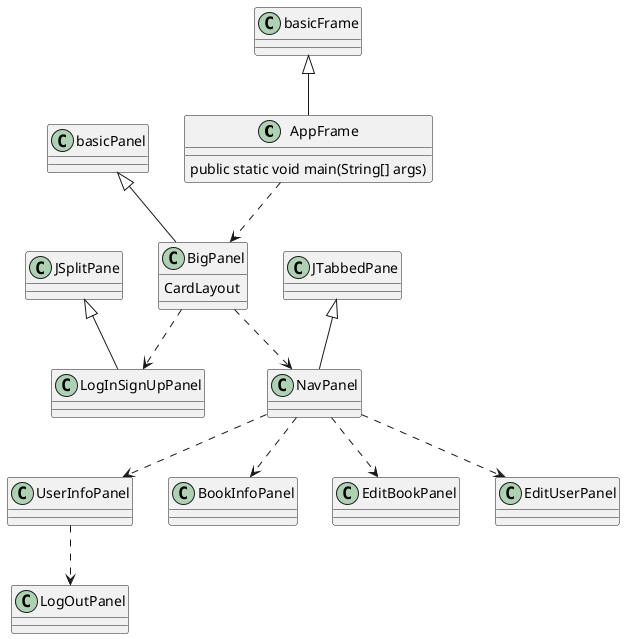 @startuml

class AppFrame extends basicFrame{
    public static void main(String[] args)
}
AppFrame ..> BigPanel

class BigPanel extends basicPanel{
    CardLayout
}

class LogInSignUpPanel extends JSplitPane{
}

class NavPanel extends JTabbedPane{

}
BigPanel ..> LogInSignUpPanel
BigPanel ..> NavPanel

NavPanel ..> UserInfoPanel
NavPanel ..> BookInfoPanel
NavPanel ..> EditBookPanel
NavPanel ..> EditUserPanel

UserInfoPanel ..> LogOutPanel



@enduml